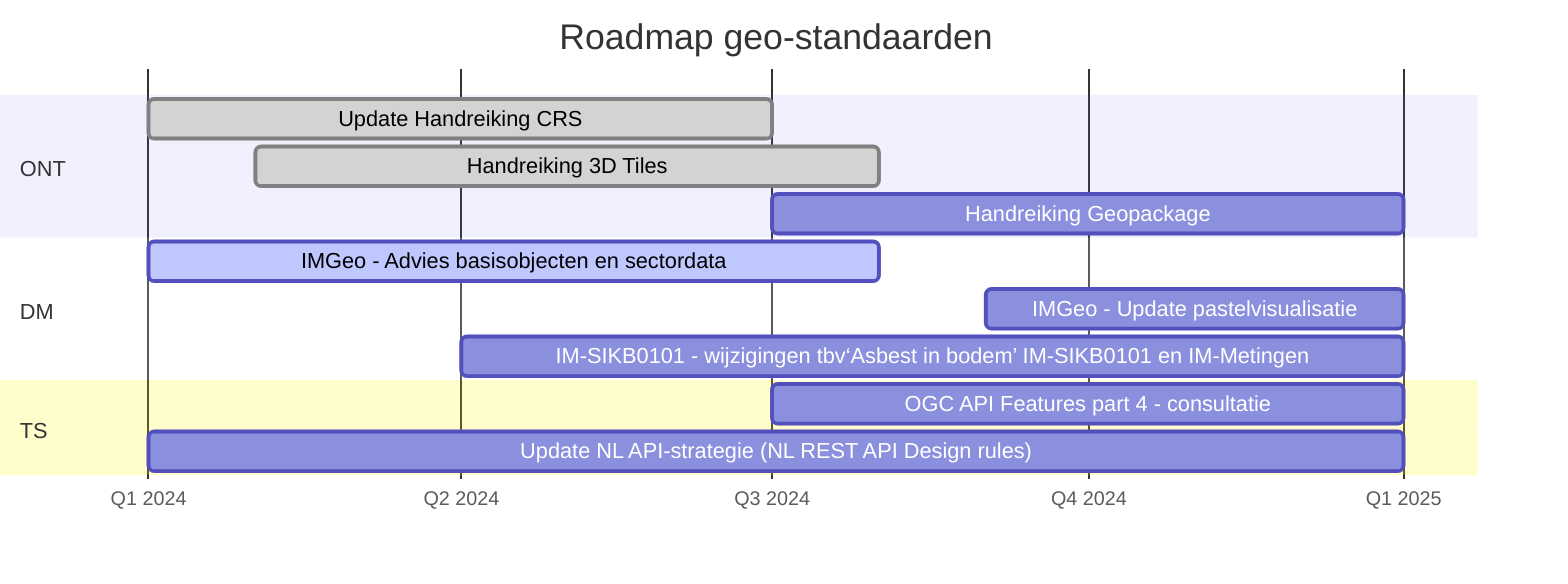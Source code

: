 gantt
    title Roadmap geo-standaarden
    dateFormat YYYY-M
    axisFormat Q%q %Y
    tickInterval 3month
    section ONT
        Update Handreiking CRS                      :done,           2024-01, 6M        
        Handreiking 3D Tiles                        :done,          2024-02, 6M
        Handreiking Geopackage                      :active           2024-07, 6M
        
    section DM        
        IMGeo - Advies basisobjecten en sectordata:active,    2024-01, 7M
        IMGeo - Update pastelvisualisatie                :      2024-09, 4M
       % IMOW                                        :           2024-01, 12M
       % IMEV                                        :           2024-01, 12M
        IM-SIKB0101 - wijzigingen tbv‘Asbest in bodem’ IM-SIKB0101 en IM-Metingen :active  2024-04, 9M
        

    section TS        
        %ISO JSON encoding 19115                     :           2024-01, 12M
        %API strategie module filtering              :           2024-01, 12M
        %OGC API Records                             :           2024-01, 12M
        OGC API Features part 4 - consultatie       :active           2024-07, 6M
        %JSON-FG consultatie                         :           2024-01, 12M
        %DCAT NL-profiel 1.0                         :           2024-01, 12M
        Update NL API-strategie (NL REST API Design rules) :    2024-01, 12M